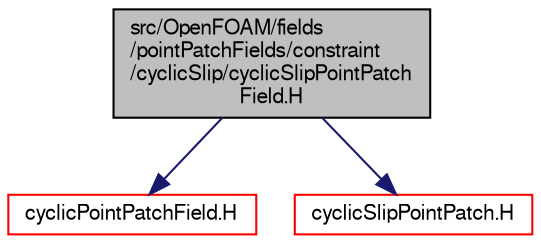 digraph "src/OpenFOAM/fields/pointPatchFields/constraint/cyclicSlip/cyclicSlipPointPatchField.H"
{
  bgcolor="transparent";
  edge [fontname="FreeSans",fontsize="10",labelfontname="FreeSans",labelfontsize="10"];
  node [fontname="FreeSans",fontsize="10",shape=record];
  Node0 [label="src/OpenFOAM/fields\l/pointPatchFields/constraint\l/cyclicSlip/cyclicSlipPointPatch\lField.H",height=0.2,width=0.4,color="black", fillcolor="grey75", style="filled", fontcolor="black"];
  Node0 -> Node1 [color="midnightblue",fontsize="10",style="solid",fontname="FreeSans"];
  Node1 [label="cyclicPointPatchField.H",height=0.2,width=0.4,color="red",URL="$a09968.html"];
  Node0 -> Node205 [color="midnightblue",fontsize="10",style="solid",fontname="FreeSans"];
  Node205 [label="cyclicSlipPointPatch.H",height=0.2,width=0.4,color="red",URL="$a11444.html"];
}
